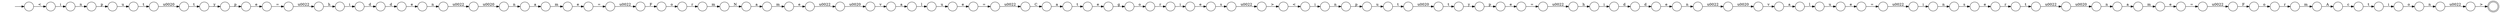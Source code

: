 digraph Automaton {
  rankdir = LR;
  0 [shape=circle,label=""];
  0 -> 91 [label="\u0022"]
  1 [shape=circle,label=""];
  1 -> 85 [label="i"]
  2 [shape=circle,label=""];
  2 -> 20 [label="u"]
  3 [shape=circle,label=""];
  3 -> 83 [label="r"]
  4 [shape=circle,label=""];
  4 -> 108 [label="="]
  5 [shape=circle,label=""];
  5 -> 24 [label="\u0022"]
  6 [shape=circle,label=""];
  6 -> 90 [label="i"]
  7 [shape=circle,label=""];
  7 -> 0 [label="="]
  8 [shape=circle,label=""];
  8 -> 16 [label="m"]
  9 [shape=circle,label=""];
  9 -> 19 [label="g"]
  10 [shape=circle,label=""];
  10 -> 70 [label=">"]
  11 [shape=circle,label=""];
  11 -> 46 [label="d"]
  12 [shape=circle,label=""];
  12 -> 6 [label="h"]
  13 [shape=circle,label=""];
  13 -> 51 [label="\u0022"]
  14 [shape=circle,label=""];
  14 -> 88 [label="l"]
  15 [shape=circle,label=""];
  15 -> 38 [label="\u0020"]
  16 [shape=circle,label=""];
  16 -> 81 [label="e"]
  17 [shape=circle,label=""];
  17 -> 8 [label="a"]
  18 [shape=circle,label=""];
  18 -> 13 [label="t"]
  19 [shape=circle,label=""];
  19 -> 3 [label="o"]
  20 [shape=circle,label=""];
  20 -> 87 [label="t"]
  21 [shape=circle,label=""];
  21 -> 48 [label="c"]
  22 [shape=circle,label=""];
  22 -> 59 [label="F"]
  23 [shape=circle,label=""];
  23 -> 66 [label="e"]
  24 [shape=circle,label=""];
  24 -> 89 [label="C"]
  25 [shape=circle,label=""];
  25 -> 14 [label="a"]
  26 [shape=circle,label=""];
  26 -> 31 [label="\u0022"]
  27 [shape=circle,label=""];
  27 -> 54 [label="m"]
  28 [shape=circle,label=""];
  28 -> 102 [label="t"]
  29 [shape=circle,label=""];
  29 -> 43 [label="s"]
  30 [shape=circle,label=""];
  30 -> 33 [label="y"]
  31 [shape=circle,label=""];
  31 -> 96 [label=">"]
  32 [shape=circle,label=""];
  32 -> 18 [label="r"]
  33 [shape=circle,label=""];
  33 -> 39 [label="p"]
  34 [shape=circle,label=""];
  34 -> 62 [label="a"]
  35 [shape=circle,label=""];
  35 -> 57 [label="e"]
  36 [shape=circle,label=""];
  36 -> 34 [label="n"]
  37 [shape=circle,label=""];
  37 -> 86 [label="i"]
  38 [shape=circle,label=""];
  38 -> 17 [label="n"]
  39 [shape=circle,label=""];
  39 -> 7 [label="e"]
  40 [shape=circle,label=""];
  40 -> 103 [label="\u0020"]
  41 [shape=circle,label=""];
  initial [shape=plaintext,label=""];
  initial -> 41
  41 -> 52 [label="<"]
  42 [shape=circle,label=""];
  42 -> 35 [label="m"]
  43 [shape=circle,label=""];
  43 -> 10 [label="\u0022"]
  44 [shape=circle,label=""];
  44 -> 32 [label="e"]
  45 [shape=circle,label=""];
  45 -> 44 [label="s"]
  46 [shape=circle,label=""];
  46 -> 74 [label="d"]
  47 [shape=circle,label=""];
  47 -> 68 [label="l"]
  48 [shape=circle,label=""];
  48 -> 37 [label="t"]
  49 [shape=circle,label=""];
  49 -> 50 [label="="]
  50 [shape=circle,label=""];
  50 -> 1 [label="\u0022"]
  51 [shape=circle,label=""];
  51 -> 36 [label="\u0020"]
  52 [shape=circle,label=""];
  52 -> 53 [label="i"]
  53 [shape=circle,label=""];
  53 -> 105 [label="n"]
  54 [shape=circle,label=""];
  54 -> 99 [label="N"]
  55 [shape=circle,label=""];
  55 -> 75 [label="n"]
  56 [shape=circle,label=""];
  56 -> 47 [label="a"]
  57 [shape=circle,label=""];
  57 -> 109 [label="\u0022"]
  58 [shape=circle,label=""];
  58 -> 63 [label="e"]
  59 [shape=circle,label=""];
  59 -> 77 [label="o"]
  60 [shape=circle,label=""];
  60 -> 9 [label="e"]
  61 [shape=circle,label=""];
  61 -> 64 [label="n"]
  62 [shape=circle,label=""];
  62 -> 58 [label="m"]
  63 [shape=circle,label=""];
  63 -> 73 [label="="]
  64 [shape=circle,label=""];
  64 -> 15 [label="\u0022"]
  65 [shape=circle,label=""];
  65 -> 28 [label="\u0020"]
  66 [shape=circle,label=""];
  66 -> 5 [label="="]
  67 [shape=circle,label=""];
  67 -> 11 [label="i"]
  68 [shape=circle,label=""];
  68 -> 23 [label="u"]
  69 [shape=circle,label=""];
  69 -> 72 [label="o"]
  70 [shape=circle,label=""];
  70 -> 80 [label="<"]
  71 [shape=circle,label=""];
  71 -> 30 [label="t"]
  72 [shape=circle,label=""];
  72 -> 27 [label="r"]
  73 [shape=circle,label=""];
  73 -> 22 [label="\u0022"]
  74 [shape=circle,label=""];
  74 -> 61 [label="e"]
  75 [shape=circle,label=""];
  75 -> 40 [label="\u0022"]
  76 [shape=circle,label=""];
  76 -> 84 [label="p"]
  77 [shape=circle,label=""];
  77 -> 98 [label="r"]
  78 [shape=circle,label=""];
  78 -> 104 [label="n"]
  79 [shape=circle,label=""];
  79 -> 21 [label="A"]
  80 [shape=circle,label=""];
  80 -> 78 [label="i"]
  81 [shape=circle,label=""];
  81 -> 82 [label="="]
  82 [shape=circle,label=""];
  82 -> 95 [label="\u0022"]
  83 [shape=circle,label=""];
  83 -> 93 [label="i"]
  84 [shape=circle,label=""];
  84 -> 4 [label="e"]
  85 [shape=circle,label=""];
  85 -> 45 [label="n"]
  86 [shape=circle,label=""];
  86 -> 97 [label="o"]
  87 [shape=circle,label=""];
  87 -> 71 [label="\u0020"]
  88 [shape=circle,label=""];
  88 -> 110 [label="u"]
  89 [shape=circle,label=""];
  89 -> 92 [label="a"]
  90 [shape=circle,label=""];
  90 -> 101 [label="d"]
  91 [shape=circle,label=""];
  91 -> 67 [label="h"]
  92 [shape=circle,label=""];
  92 -> 60 [label="t"]
  93 [shape=circle,label=""];
  93 -> 29 [label="e"]
  94 [shape=circle,label=""];
  94 -> 56 [label="v"]
  95 [shape=circle,label=""];
  95 -> 69 [label="F"]
  96 [shape=doublecircle,label=""];
  97 [shape=circle,label=""];
  97 -> 26 [label="n"]
  98 [shape=circle,label=""];
  98 -> 79 [label="m"]
  99 [shape=circle,label=""];
  99 -> 42 [label="a"]
  100 [shape=circle,label=""];
  100 -> 65 [label="t"]
  101 [shape=circle,label=""];
  101 -> 107 [label="d"]
  102 [shape=circle,label=""];
  102 -> 76 [label="y"]
  103 [shape=circle,label=""];
  103 -> 25 [label="v"]
  104 [shape=circle,label=""];
  104 -> 106 [label="p"]
  105 [shape=circle,label=""];
  105 -> 2 [label="p"]
  106 [shape=circle,label=""];
  106 -> 100 [label="u"]
  107 [shape=circle,label=""];
  107 -> 55 [label="e"]
  108 [shape=circle,label=""];
  108 -> 12 [label="\u0022"]
  109 [shape=circle,label=""];
  109 -> 94 [label="\u0020"]
  110 [shape=circle,label=""];
  110 -> 49 [label="e"]
}

